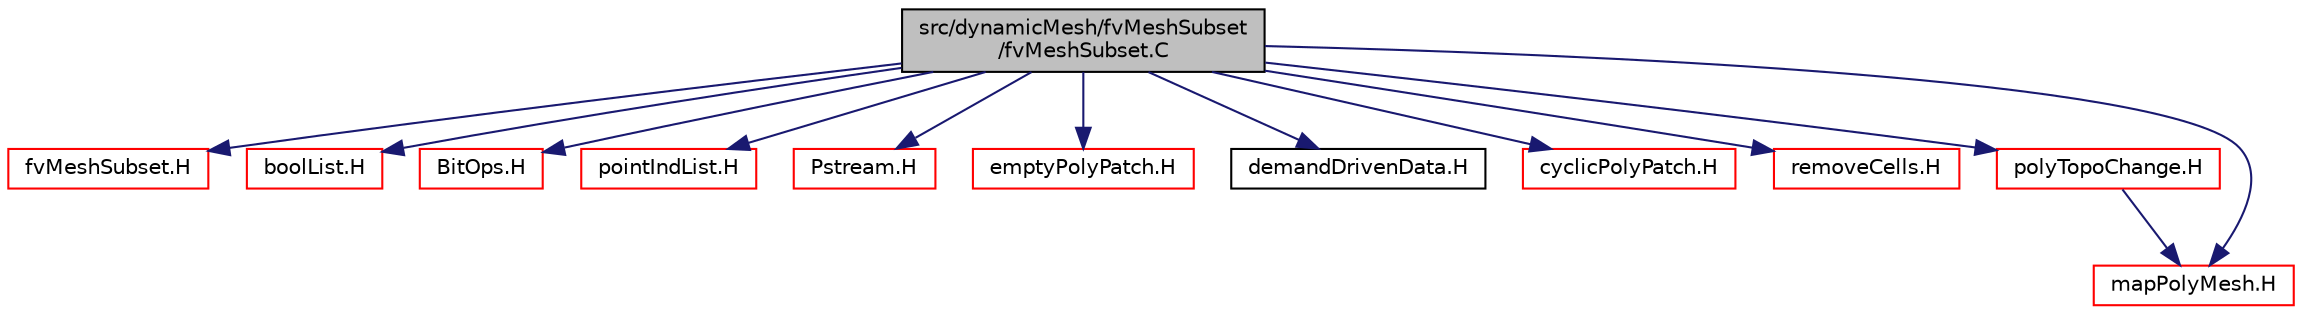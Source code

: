 digraph "src/dynamicMesh/fvMeshSubset/fvMeshSubset.C"
{
  bgcolor="transparent";
  edge [fontname="Helvetica",fontsize="10",labelfontname="Helvetica",labelfontsize="10"];
  node [fontname="Helvetica",fontsize="10",shape=record];
  Node1 [label="src/dynamicMesh/fvMeshSubset\l/fvMeshSubset.C",height=0.2,width=0.4,color="black", fillcolor="grey75", style="filled" fontcolor="black"];
  Node1 -> Node2 [color="midnightblue",fontsize="10",style="solid",fontname="Helvetica"];
  Node2 [label="fvMeshSubset.H",height=0.2,width=0.4,color="red",URL="$fvMeshSubset_8H.html"];
  Node1 -> Node3 [color="midnightblue",fontsize="10",style="solid",fontname="Helvetica"];
  Node3 [label="boolList.H",height=0.2,width=0.4,color="red",URL="$boolList_8H.html"];
  Node1 -> Node4 [color="midnightblue",fontsize="10",style="solid",fontname="Helvetica"];
  Node4 [label="BitOps.H",height=0.2,width=0.4,color="red",URL="$BitOps_8H.html"];
  Node1 -> Node5 [color="midnightblue",fontsize="10",style="solid",fontname="Helvetica"];
  Node5 [label="pointIndList.H",height=0.2,width=0.4,color="red",URL="$pointIndList_8H.html"];
  Node1 -> Node6 [color="midnightblue",fontsize="10",style="solid",fontname="Helvetica"];
  Node6 [label="Pstream.H",height=0.2,width=0.4,color="red",URL="$Pstream_8H.html"];
  Node1 -> Node7 [color="midnightblue",fontsize="10",style="solid",fontname="Helvetica"];
  Node7 [label="emptyPolyPatch.H",height=0.2,width=0.4,color="red",URL="$emptyPolyPatch_8H.html"];
  Node1 -> Node8 [color="midnightblue",fontsize="10",style="solid",fontname="Helvetica"];
  Node8 [label="demandDrivenData.H",height=0.2,width=0.4,color="black",URL="$demandDrivenData_8H.html",tooltip="Template functions to aid in the implementation of demand driven data. "];
  Node1 -> Node9 [color="midnightblue",fontsize="10",style="solid",fontname="Helvetica"];
  Node9 [label="cyclicPolyPatch.H",height=0.2,width=0.4,color="red",URL="$cyclicPolyPatch_8H.html"];
  Node1 -> Node10 [color="midnightblue",fontsize="10",style="solid",fontname="Helvetica"];
  Node10 [label="removeCells.H",height=0.2,width=0.4,color="red",URL="$removeCells_8H.html"];
  Node1 -> Node11 [color="midnightblue",fontsize="10",style="solid",fontname="Helvetica"];
  Node11 [label="polyTopoChange.H",height=0.2,width=0.4,color="red",URL="$polyTopoChange_8H.html"];
  Node11 -> Node12 [color="midnightblue",fontsize="10",style="solid",fontname="Helvetica"];
  Node12 [label="mapPolyMesh.H",height=0.2,width=0.4,color="red",URL="$mapPolyMesh_8H.html"];
  Node1 -> Node12 [color="midnightblue",fontsize="10",style="solid",fontname="Helvetica"];
}
